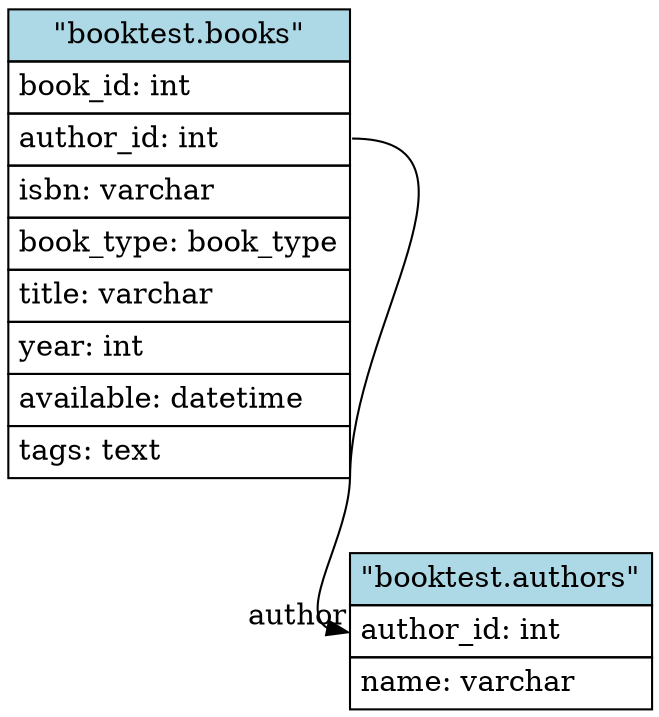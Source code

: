 // Generated by XO.
digraph booktest {
	// Defaults
	node [shape=none, margin=0]
	
	// Nodes (tables)
	"booktest.authors" [ label=<
		<table border="0" cellborder="1" cellspacing="0" cellpadding="4">
		<tr><td bgcolor="lightblue">"booktest.authors"</td></tr>
		<tr><td align="left" PORT="author_id">author_id: int</td></tr>
		<tr><td align="left" PORT="name">name: varchar</td></tr>
		</table>> ]
	
	"booktest.books" [ label=<
		<table border="0" cellborder="1" cellspacing="0" cellpadding="4">
		<tr><td bgcolor="lightblue">"booktest.books"</td></tr>
		<tr><td align="left" PORT="book_id">book_id: int</td></tr>
		<tr><td align="left" PORT="author_id">author_id: int</td></tr>
		<tr><td align="left" PORT="isbn">isbn: varchar</td></tr>
		<tr><td align="left" PORT="book_type">book_type: book_type</td></tr>
		<tr><td align="left" PORT="title">title: varchar</td></tr>
		<tr><td align="left" PORT="year">year: int</td></tr>
		<tr><td align="left" PORT="available">available: datetime</td></tr>
		<tr><td align="left" PORT="tags">tags: text</td></tr>
		</table>> ]
	

	"booktest.books":"author_id":e -> "booktest.authors":"author_id":w [
		headlabel="author"]
}

